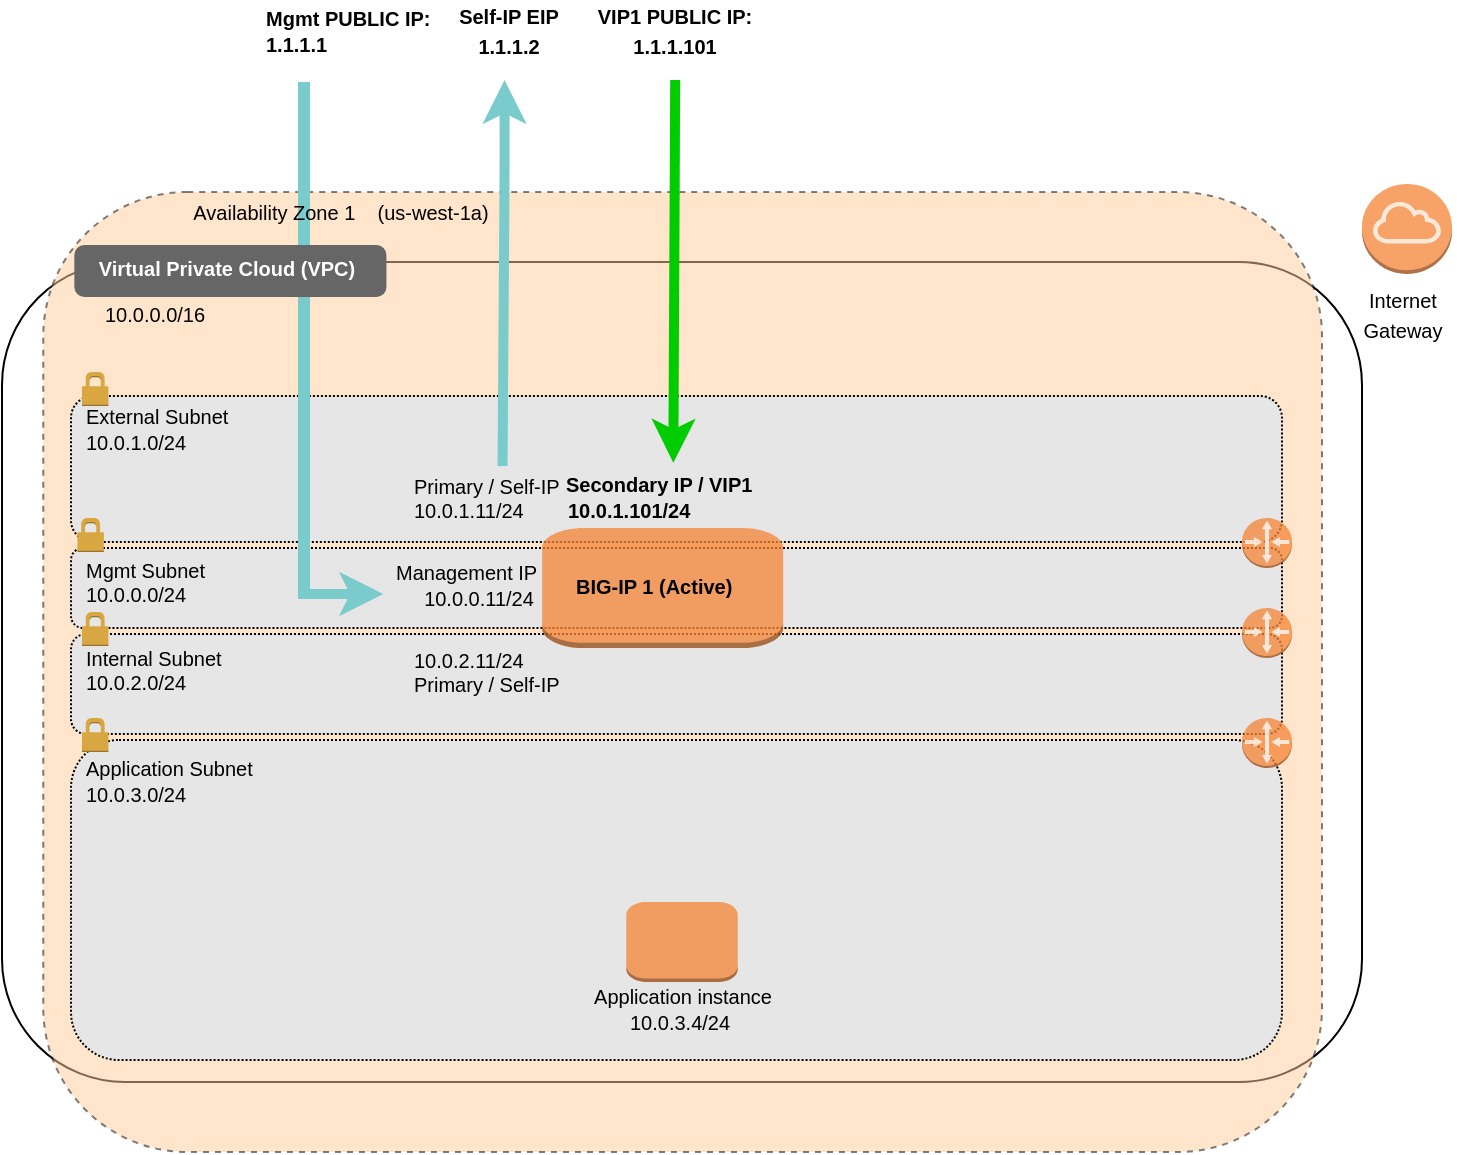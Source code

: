 <mxfile version="14.1.8" type="device"><diagram id="hrUrZuJ2duOs5Gn9yQjz" name="Page-1"><mxGraphModel dx="1106" dy="1705" grid="1" gridSize="10" guides="1" tooltips="1" connect="1" arrows="1" fold="1" page="1" pageScale="1" pageWidth="1100" pageHeight="850" math="0" shadow="0"><root><mxCell id="0"/><mxCell id="1" parent="0"/><mxCell id="efg4bKFMH5ipVIIAR_OZ-1" value="" style="rounded=1;whiteSpace=wrap;html=1;" parent="1" vertex="1"><mxGeometry x="40" y="120" width="680" height="410" as="geometry"/></mxCell><mxCell id="efg4bKFMH5ipVIIAR_OZ-4" value="" style="rounded=1;whiteSpace=wrap;html=1;dashed=1;fillColor=#FFCC99;opacity=50;" parent="1" vertex="1"><mxGeometry x="60.63" y="85" width="639.37" height="480" as="geometry"/></mxCell><mxCell id="efg4bKFMH5ipVIIAR_OZ-5" value="" style="rounded=1;whiteSpace=wrap;html=1;dashed=1;dashPattern=1 1;fillColor=#E6E6E6;" parent="1" vertex="1"><mxGeometry x="74.5" y="306" width="605.5" height="50" as="geometry"/></mxCell><mxCell id="efg4bKFMH5ipVIIAR_OZ-6" value="" style="rounded=1;whiteSpace=wrap;html=1;dashed=1;dashPattern=1 1;fillColor=#E6E6E6;" parent="1" vertex="1"><mxGeometry x="74.5" y="187" width="605.5" height="73" as="geometry"/></mxCell><mxCell id="efg4bKFMH5ipVIIAR_OZ-14" value="" style="rounded=1;whiteSpace=wrap;html=1;dashed=1;dashPattern=1 1;fillColor=#E6E6E6;" parent="1" vertex="1"><mxGeometry x="74.5" y="359" width="605.5" height="160" as="geometry"/></mxCell><mxCell id="efg4bKFMH5ipVIIAR_OZ-37" value="&lt;font style=&quot;font-size: 10px&quot;&gt;External Subnet&lt;/font&gt;" style="text;html=1;align=left;verticalAlign=middle;resizable=0;points=[];autosize=1;" parent="1" vertex="1"><mxGeometry x="80" y="186.999" width="90" height="20" as="geometry"/></mxCell><mxCell id="efg4bKFMH5ipVIIAR_OZ-38" value="&lt;font style=&quot;font-size: 10px&quot;&gt;10.0.1.0/24&lt;/font&gt;" style="text;html=1;align=left;verticalAlign=middle;resizable=0;points=[];autosize=1;" parent="1" vertex="1"><mxGeometry x="80" y="199.999" width="70" height="20" as="geometry"/></mxCell><mxCell id="efg4bKFMH5ipVIIAR_OZ-39" value="&lt;font style=&quot;font-size: 10px&quot;&gt;Internal Subnet&lt;/font&gt;" style="text;html=1;align=left;verticalAlign=middle;resizable=0;points=[];autosize=1;" parent="1" vertex="1"><mxGeometry x="80" y="307.999" width="80" height="20" as="geometry"/></mxCell><mxCell id="efg4bKFMH5ipVIIAR_OZ-40" value="&lt;font style=&quot;font-size: 10px&quot;&gt;10.0.2.0/24&lt;/font&gt;" style="text;html=1;align=left;verticalAlign=middle;resizable=0;points=[];autosize=1;" parent="1" vertex="1"><mxGeometry x="80" y="319.999" width="70" height="20" as="geometry"/></mxCell><mxCell id="efg4bKFMH5ipVIIAR_OZ-41" value="&lt;font style=&quot;font-size: 10px&quot;&gt;Application Subnet&lt;/font&gt;" style="text;html=1;align=left;verticalAlign=middle;resizable=0;points=[];autosize=1;" parent="1" vertex="1"><mxGeometry x="80" y="362.999" width="100" height="20" as="geometry"/></mxCell><mxCell id="efg4bKFMH5ipVIIAR_OZ-42" value="&lt;font style=&quot;font-size: 10px&quot;&gt;10.0.3.0/24&lt;/font&gt;" style="text;html=1;align=left;verticalAlign=middle;resizable=0;points=[];autosize=1;" parent="1" vertex="1"><mxGeometry x="80" y="376.499" width="70" height="20" as="geometry"/></mxCell><mxCell id="efg4bKFMH5ipVIIAR_OZ-44" value="&lt;font style=&quot;font-size: 10px&quot;&gt;10.0.0.0/16&lt;/font&gt;" style="text;html=1;align=center;verticalAlign=middle;resizable=0;points=[];autosize=1;" parent="1" vertex="1"><mxGeometry x="81.004" y="135.999" width="70" height="20" as="geometry"/></mxCell><mxCell id="efg4bKFMH5ipVIIAR_OZ-48" value="&lt;font style=&quot;font-size: 10px&quot;&gt;10.0.1.11/24&lt;/font&gt;" style="text;html=1;align=left;verticalAlign=middle;resizable=0;points=[];autosize=1;" parent="1" vertex="1"><mxGeometry x="244" y="233.999" width="70" height="20" as="geometry"/></mxCell><mxCell id="efg4bKFMH5ipVIIAR_OZ-49" value="&lt;font style=&quot;font-size: 10px&quot;&gt;Primary / Self-IP&lt;/font&gt;" style="text;html=1;align=left;verticalAlign=middle;resizable=0;points=[];autosize=1;" parent="1" vertex="1"><mxGeometry x="244" y="221.999" width="90" height="20" as="geometry"/></mxCell><mxCell id="efg4bKFMH5ipVIIAR_OZ-50" value="&lt;font style=&quot;font-size: 10px&quot;&gt;&lt;span&gt;10.0.1.101/24&lt;/span&gt;&lt;/font&gt;" style="text;html=1;align=left;verticalAlign=middle;resizable=0;points=[];autosize=1;fontStyle=1" parent="1" vertex="1"><mxGeometry x="321.004" y="233.999" width="80" height="20" as="geometry"/></mxCell><mxCell id="efg4bKFMH5ipVIIAR_OZ-51" value="&lt;font style=&quot;font-size: 10px&quot;&gt;&lt;span&gt;Secondary IP / VIP1&lt;/span&gt;&lt;/font&gt;" style="text;html=1;align=left;verticalAlign=middle;resizable=0;points=[];autosize=1;fontStyle=1" parent="1" vertex="1"><mxGeometry x="320.004" y="220.999" width="110" height="20" as="geometry"/></mxCell><mxCell id="efg4bKFMH5ipVIIAR_OZ-52" value="&lt;font style=&quot;font-size: 10px&quot;&gt;10.0.2.11/24&lt;/font&gt;" style="text;html=1;align=left;verticalAlign=middle;resizable=0;points=[];autosize=1;" parent="1" vertex="1"><mxGeometry x="244" y="309.249" width="70" height="20" as="geometry"/></mxCell><mxCell id="efg4bKFMH5ipVIIAR_OZ-53" value="&lt;font style=&quot;font-size: 10px&quot;&gt;Primary / Self-IP&lt;/font&gt;" style="text;html=1;align=left;verticalAlign=middle;resizable=0;points=[];autosize=1;" parent="1" vertex="1"><mxGeometry x="244" y="320.749" width="90" height="20" as="geometry"/></mxCell><mxCell id="efg4bKFMH5ipVIIAR_OZ-81" value="&lt;font style=&quot;font-size: 10px&quot;&gt;&lt;b&gt;VIP1 PUBLIC IP:&lt;br&gt;1.1.1.101&lt;/b&gt;&lt;br&gt;&lt;/font&gt;" style="text;html=1;align=center;verticalAlign=middle;resizable=0;points=[];autosize=1;" parent="1" vertex="1"><mxGeometry x="331.304" y="-11" width="90" height="30" as="geometry"/></mxCell><mxCell id="efg4bKFMH5ipVIIAR_OZ-82" value="" style="endArrow=classic;html=1;exitX=0.484;exitY=1.13;exitDx=0;exitDy=0;exitPerimeter=0;strokeColor=#00CC00;strokeWidth=5;entryX=0.506;entryY=-0.033;entryDx=0;entryDy=0;entryPerimeter=0;" parent="1" edge="1" target="efg4bKFMH5ipVIIAR_OZ-51"><mxGeometry width="50" height="50" relative="1" as="geometry"><mxPoint x="376.594" y="28.95" as="sourcePoint"/><mxPoint x="376.01" y="215.05" as="targetPoint"/></mxGeometry></mxCell><mxCell id="efg4bKFMH5ipVIIAR_OZ-88" value="&lt;font style=&quot;font-size: 10px&quot;&gt;Internet&lt;br&gt;Gateway&lt;/font&gt;" style="text;html=1;align=center;verticalAlign=middle;resizable=0;points=[];autosize=1;" parent="1" vertex="1"><mxGeometry x="715.004" y="130.999" width="50" height="30" as="geometry"/></mxCell><mxCell id="efg4bKFMH5ipVIIAR_OZ-157" value="" style="outlineConnect=0;dashed=0;verticalLabelPosition=bottom;verticalAlign=top;align=center;html=1;shape=mxgraph.aws3.internet_gateway;fillColor=#F58536;dashPattern=1 1;strokeColor=#FF0000;strokeWidth=3;fontColor=#000000;opacity=75;" parent="1" vertex="1"><mxGeometry x="720" y="81" width="45" height="45" as="geometry"/></mxCell><mxCell id="efg4bKFMH5ipVIIAR_OZ-165" value="" style="outlineConnect=0;dashed=0;verticalLabelPosition=bottom;verticalAlign=top;align=center;html=1;shape=mxgraph.aws3.router;fillColor=#F58536;dashPattern=1 1;strokeColor=#FF0000;strokeWidth=3;fontColor=#000000;opacity=75;" parent="1" vertex="1"><mxGeometry x="660" y="348" width="25" height="25" as="geometry"/></mxCell><mxCell id="efg4bKFMH5ipVIIAR_OZ-172" value="&lt;font style=&quot;font-size: 10px&quot;&gt;Application instance&lt;/font&gt;" style="text;html=1;align=center;verticalAlign=middle;resizable=0;points=[];autosize=1;" parent="1" vertex="1"><mxGeometry x="330.004" y="476.999" width="100" height="20" as="geometry"/></mxCell><mxCell id="ZyVirnshYmv-T8etv02f-1" value="" style="dashed=0;html=1;shape=mxgraph.aws3.permissions;fillColor=#D9A741;dashed=0;strokeColor=#666666;strokeWidth=3;fontColor=#FFFFFF;align=left;" parent="1" vertex="1"><mxGeometry x="80.0" y="175" width="13.2" height="17" as="geometry"/></mxCell><mxCell id="ZyVirnshYmv-T8etv02f-3" value="" style="dashed=0;html=1;shape=mxgraph.aws3.permissions;fillColor=#D9A741;dashed=0;strokeColor=#666666;strokeWidth=3;fontColor=#FFFFFF;align=left;" parent="1" vertex="1"><mxGeometry x="80" y="348" width="13.2" height="17" as="geometry"/></mxCell><mxCell id="d-qxUIl090ATR8sKi6Ey-4" value="" style="rounded=1;whiteSpace=wrap;html=1;dashed=1;dashPattern=1 1;fillColor=#E6E6E6;" parent="1" vertex="1"><mxGeometry x="74.5" y="263" width="605.5" height="40" as="geometry"/></mxCell><mxCell id="efg4bKFMH5ipVIIAR_OZ-169" value="" style="outlineConnect=0;dashed=0;verticalLabelPosition=bottom;verticalAlign=top;align=center;html=1;shape=mxgraph.aws3.instance;fillColor=#F58534;dashPattern=1 1;strokeColor=#FF0000;strokeWidth=3;fontColor=#000000;opacity=75;" parent="1" vertex="1"><mxGeometry x="310.06" y="253" width="120.5" height="60" as="geometry"/></mxCell><mxCell id="efg4bKFMH5ipVIIAR_OZ-170" value="&lt;font style=&quot;font-size: 10px&quot;&gt;&lt;b&gt;BIG-IP 1 (Active)&lt;/b&gt;&lt;/font&gt;" style="text;html=1;align=left;verticalAlign=middle;resizable=0;points=[];autosize=1;" parent="1" vertex="1"><mxGeometry x="325.314" y="271.999" width="90" height="20" as="geometry"/></mxCell><mxCell id="d-qxUIl090ATR8sKi6Ey-5" value="&lt;span style=&quot;font-size: 10px&quot;&gt;Mgmt Subnet&lt;/span&gt;" style="text;html=1;align=left;verticalAlign=middle;resizable=0;points=[];autosize=1;" parent="1" vertex="1"><mxGeometry x="80" y="263.999" width="70" height="20" as="geometry"/></mxCell><mxCell id="d-qxUIl090ATR8sKi6Ey-6" value="&lt;font style=&quot;font-size: 10px&quot;&gt;10.0.0.0/24&lt;/font&gt;" style="text;html=1;align=left;verticalAlign=middle;resizable=0;points=[];autosize=1;" parent="1" vertex="1"><mxGeometry x="80" y="275.999" width="70" height="20" as="geometry"/></mxCell><mxCell id="d-qxUIl090ATR8sKi6Ey-7" value="&lt;font style=&quot;font-size: 10px&quot;&gt;10.0.0.11/24&lt;/font&gt;" style="text;html=1;align=center;verticalAlign=middle;resizable=0;points=[];autosize=1;" parent="1" vertex="1"><mxGeometry x="242.694" y="278.499" width="70" height="20" as="geometry"/></mxCell><mxCell id="d-qxUIl090ATR8sKi6Ey-10" value="&lt;font style=&quot;font-size: 10px&quot;&gt;10.0.3.4/24&lt;/font&gt;" style="text;html=1;align=left;verticalAlign=middle;resizable=0;points=[];autosize=1;" parent="1" vertex="1"><mxGeometry x="352.134" y="489.999" width="70" height="20" as="geometry"/></mxCell><mxCell id="d-qxUIl090ATR8sKi6Ey-11" value="" style="outlineConnect=0;dashed=0;verticalLabelPosition=bottom;verticalAlign=top;align=center;html=1;shape=mxgraph.aws3.instance;fillColor=#F58534;dashPattern=1 1;strokeColor=#FF0000;strokeWidth=3;fontColor=#000000;opacity=75;" parent="1" vertex="1"><mxGeometry x="352.13" y="440" width="55.75" height="40" as="geometry"/></mxCell><mxCell id="efg4bKFMH5ipVIIAR_OZ-159" value="" style="outlineConnect=0;dashed=0;verticalLabelPosition=bottom;verticalAlign=top;align=center;html=1;shape=mxgraph.aws3.router;fillColor=#F58536;dashPattern=1 1;strokeColor=#FF0000;strokeWidth=3;fontColor=#000000;opacity=75;" parent="1" vertex="1"><mxGeometry x="660" y="248" width="25" height="25" as="geometry"/></mxCell><mxCell id="d-qxUIl090ATR8sKi6Ey-12" value="" style="outlineConnect=0;dashed=0;verticalLabelPosition=bottom;verticalAlign=top;align=center;html=1;shape=mxgraph.aws3.router;fillColor=#F58536;dashPattern=1 1;strokeColor=#FF0000;strokeWidth=3;fontColor=#000000;opacity=75;" parent="1" vertex="1"><mxGeometry x="660" y="293" width="25" height="25" as="geometry"/></mxCell><mxCell id="d-qxUIl090ATR8sKi6Ey-13" value="&lt;span style=&quot;font-size: 10px&quot;&gt;Management IP&lt;/span&gt;" style="text;html=1;align=left;verticalAlign=middle;resizable=0;points=[];autosize=1;" parent="1" vertex="1"><mxGeometry x="234.974" y="265.499" width="90" height="20" as="geometry"/></mxCell><mxCell id="ZyVirnshYmv-T8etv02f-2" value="" style="dashed=0;html=1;shape=mxgraph.aws3.permissions;fillColor=#D9A741;dashed=0;strokeColor=#666666;strokeWidth=3;fontColor=#FFFFFF;align=left;" parent="1" vertex="1"><mxGeometry x="80.0" y="295" width="13.2" height="17" as="geometry"/></mxCell><mxCell id="d-qxUIl090ATR8sKi6Ey-14" value="" style="dashed=0;html=1;shape=mxgraph.aws3.permissions;fillColor=#D9A741;dashed=0;strokeColor=#666666;strokeWidth=3;fontColor=#FFFFFF;align=left;" parent="1" vertex="1"><mxGeometry x="77.72" y="248" width="13.2" height="17" as="geometry"/></mxCell><mxCell id="o4g-7UImJrtaYwPKRa-v-1" value="" style="endArrow=classic;html=1;exitX=1;exitY=0.75;exitDx=0;exitDy=0;exitPerimeter=0;strokeWidth=5;strokeColor=#7ACCCC;" parent="1" edge="1"><mxGeometry width="50" height="50" relative="1" as="geometry"><mxPoint x="290.28" y="221.999" as="sourcePoint"/><mxPoint x="291.28" y="29" as="targetPoint"/><Array as="points"><mxPoint x="291.28" y="77"/></Array></mxGeometry></mxCell><mxCell id="o4g-7UImJrtaYwPKRa-v-2" value="&lt;font style=&quot;font-size: 10px&quot;&gt;&lt;b&gt;Self-IP EIP &lt;br&gt;1.1.1.2&lt;/b&gt;&lt;br&gt;&lt;/font&gt;" style="text;html=1;align=center;verticalAlign=middle;resizable=0;points=[];autosize=1;" parent="1" vertex="1"><mxGeometry x="257.794" y="-11" width="70" height="30" as="geometry"/></mxCell><mxCell id="o4g-7UImJrtaYwPKRa-v-5" value="" style="endArrow=classic;html=1;entryX=0.775;entryY=1.068;entryDx=0;entryDy=0;entryPerimeter=0;strokeWidth=5;strokeColor=#7ACCCC;" parent="1" edge="1"><mxGeometry width="50" height="50" relative="1" as="geometry"><mxPoint x="188" y="286" as="sourcePoint"/><mxPoint x="230.63" y="285.994" as="targetPoint"/></mxGeometry></mxCell><mxCell id="o4g-7UImJrtaYwPKRa-v-12" value="" style="endArrow=none;html=1;strokeWidth=6;strokeColor=#7ACCCC;" parent="1" edge="1"><mxGeometry width="50" height="50" relative="1" as="geometry"><mxPoint x="191" y="288" as="sourcePoint"/><mxPoint x="191" y="30" as="targetPoint"/></mxGeometry></mxCell><mxCell id="o4g-7UImJrtaYwPKRa-v-14" value="&lt;font style=&quot;font-size: 10px&quot;&gt;&lt;b&gt;Mgmt PUBLIC IP:&lt;br&gt;&lt;div&gt;1.1.1.1&lt;/div&gt;&lt;/b&gt;&lt;/font&gt;" style="text;html=1;align=left;verticalAlign=middle;resizable=0;points=[];autosize=1;" parent="1" vertex="1"><mxGeometry x="170.004" y="-11" width="100" height="30" as="geometry"/></mxCell><mxCell id="efg4bKFMH5ipVIIAR_OZ-193" value="" style="rounded=1;whiteSpace=wrap;html=1;strokeWidth=3;fontColor=#000000;align=left;fillColor=#666666;strokeColor=#666666;" parent="1" vertex="1"><mxGeometry x="77.67" y="113" width="153.05" height="23" as="geometry"/></mxCell><mxCell id="efg4bKFMH5ipVIIAR_OZ-195" value="&lt;font style=&quot;font-size: 10px&quot;&gt;&lt;span&gt;&lt;b&gt;Virtual Private Cloud (VPC)&lt;/b&gt;&lt;/span&gt;&lt;/font&gt;" style="text;html=1;align=center;verticalAlign=middle;resizable=0;points=[];autosize=1;fontStyle=0;fontColor=#FFFFFF;" parent="1" vertex="1"><mxGeometry x="82.004" y="112.999" width="140" height="20" as="geometry"/></mxCell><mxCell id="efg4bKFMH5ipVIIAR_OZ-29" value="&lt;font style=&quot;font-size: 10px&quot;&gt;Availability Zone 1&amp;nbsp; &amp;nbsp; (us-west-1a)&lt;/font&gt;" style="text;html=1;align=center;verticalAlign=middle;resizable=0;points=[];autosize=1;" parent="1" vertex="1"><mxGeometry x="128.724" y="84.999" width="160" height="20" as="geometry"/></mxCell></root></mxGraphModel></diagram></mxfile>